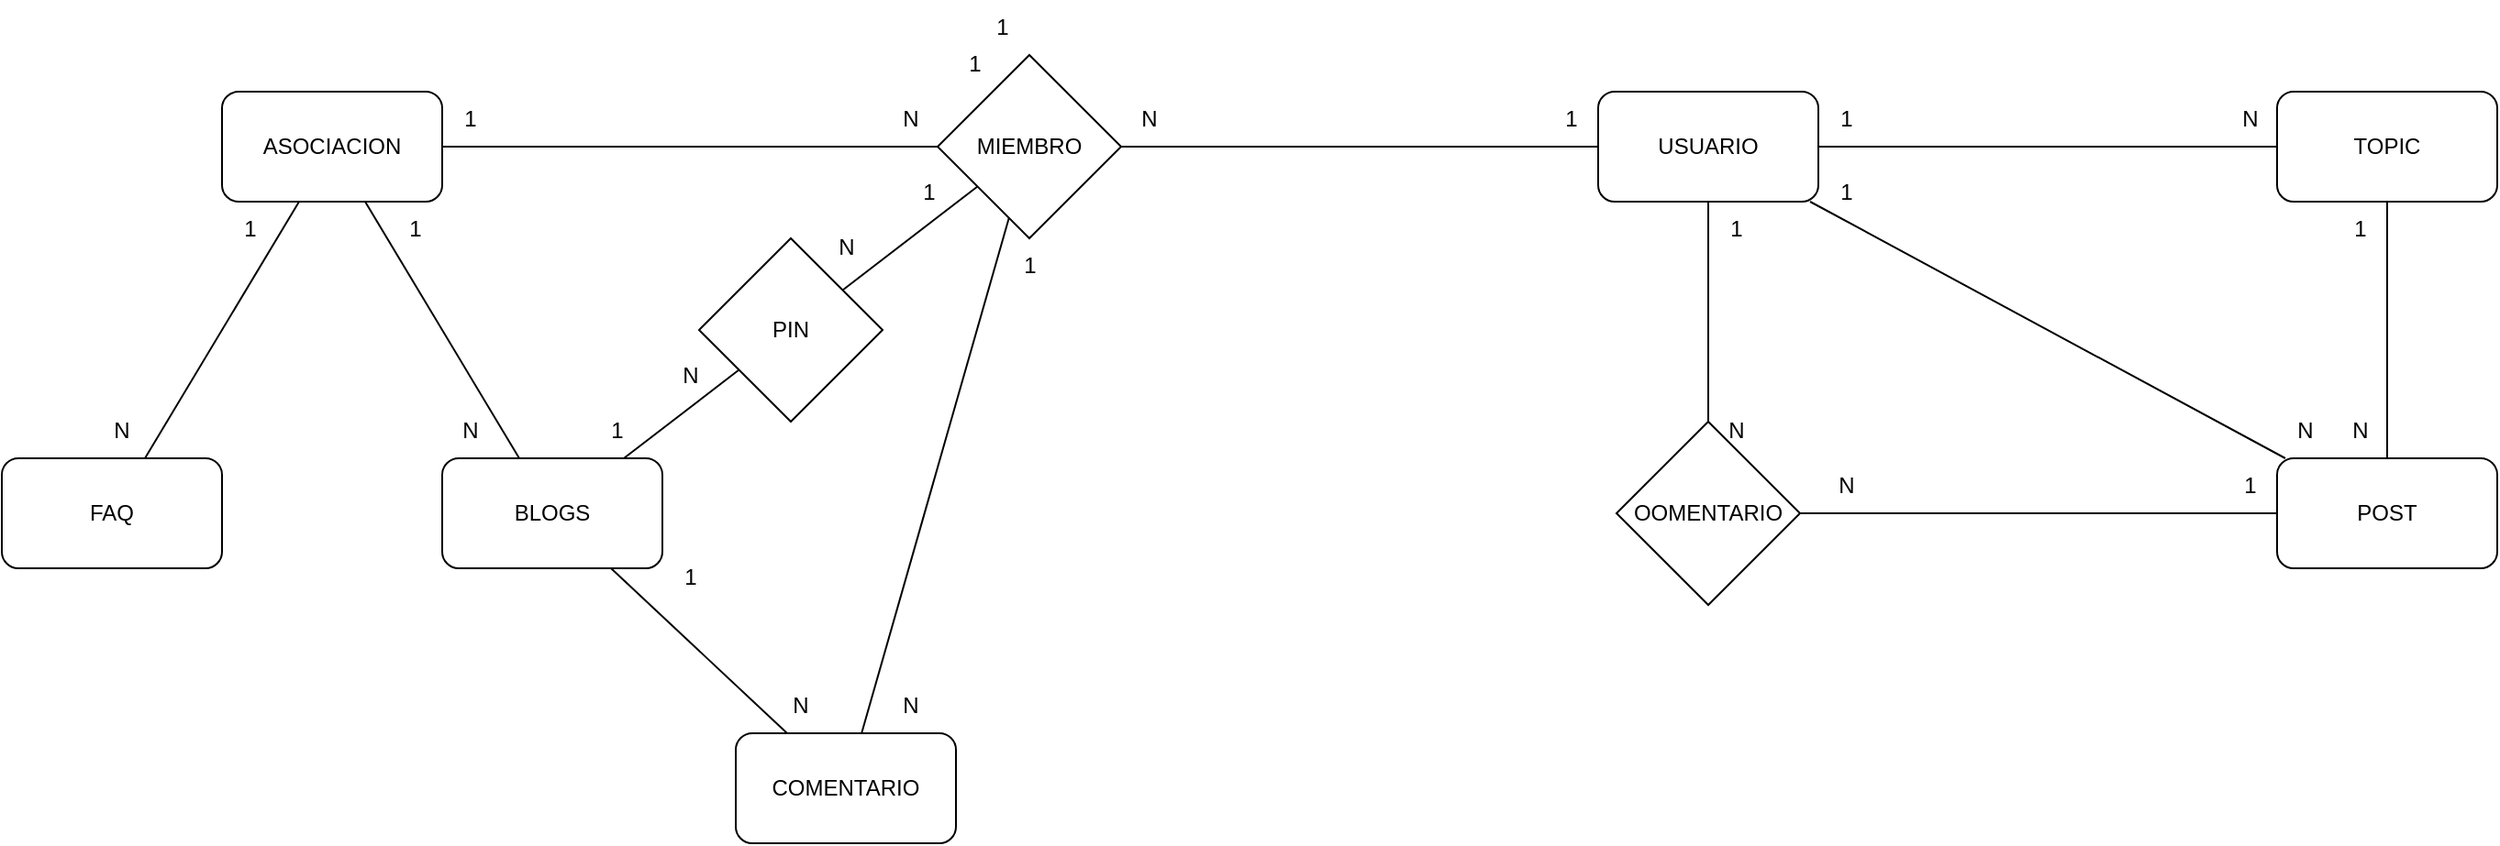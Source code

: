 <mxfile>
    <diagram id="R2lEEEUBdFMjLlhIrx00" name="Page-1">
        <mxGraphModel dx="964" dy="563" grid="1" gridSize="10" guides="1" tooltips="1" connect="1" arrows="1" fold="1" page="1" pageScale="1" pageWidth="3300" pageHeight="4681" math="0" shadow="0" extFonts="Permanent Marker^https://fonts.googleapis.com/css?family=Permanent+Marker">
            <root>
                <mxCell id="0"/>
                <mxCell id="1" parent="0"/>
                <mxCell id="6TVAVnuaZjavT5ibVuFq-6" style="rounded=0;orthogonalLoop=1;jettySize=auto;html=1;endArrow=none;endFill=0;" parent="1" source="6TVAVnuaZjavT5ibVuFq-1" target="6TVAVnuaZjavT5ibVuFq-71" edge="1">
                    <mxGeometry relative="1" as="geometry">
                        <mxPoint x="1470" y="2900" as="targetPoint"/>
                    </mxGeometry>
                </mxCell>
                <mxCell id="6TVAVnuaZjavT5ibVuFq-1" value="ASOCIACION" style="rounded=1;whiteSpace=wrap;html=1;" parent="1" vertex="1">
                    <mxGeometry x="1090" y="2870" width="120" height="60" as="geometry"/>
                </mxCell>
                <mxCell id="6TVAVnuaZjavT5ibVuFq-2" value="USUARIO" style="rounded=1;whiteSpace=wrap;html=1;" parent="1" vertex="1">
                    <mxGeometry x="1840" y="2870" width="120" height="60" as="geometry"/>
                </mxCell>
                <mxCell id="6TVAVnuaZjavT5ibVuFq-3" value="FAQ" style="rounded=1;whiteSpace=wrap;html=1;" parent="1" vertex="1">
                    <mxGeometry x="970" y="3070" width="120" height="60" as="geometry"/>
                </mxCell>
                <mxCell id="6TVAVnuaZjavT5ibVuFq-4" value="BLOGS" style="rounded=1;whiteSpace=wrap;html=1;" parent="1" vertex="1">
                    <mxGeometry x="1210" y="3070" width="120" height="60" as="geometry"/>
                </mxCell>
                <mxCell id="6TVAVnuaZjavT5ibVuFq-7" style="rounded=0;orthogonalLoop=1;jettySize=auto;html=1;endArrow=none;endFill=0;" parent="1" source="6TVAVnuaZjavT5ibVuFq-2" target="6TVAVnuaZjavT5ibVuFq-71" edge="1">
                    <mxGeometry relative="1" as="geometry">
                        <mxPoint x="1220" y="2910" as="sourcePoint"/>
                        <mxPoint x="1590" y="2900" as="targetPoint"/>
                    </mxGeometry>
                </mxCell>
                <mxCell id="6TVAVnuaZjavT5ibVuFq-9" value="1" style="text;html=1;align=center;verticalAlign=middle;resizable=0;points=[];autosize=1;strokeColor=none;fillColor=none;" parent="1" vertex="1">
                    <mxGeometry x="1210" y="2870" width="30" height="30" as="geometry"/>
                </mxCell>
                <mxCell id="6TVAVnuaZjavT5ibVuFq-10" value="N" style="text;html=1;align=center;verticalAlign=middle;resizable=0;points=[];autosize=1;strokeColor=none;fillColor=none;" parent="1" vertex="1">
                    <mxGeometry x="1450" y="2870" width="30" height="30" as="geometry"/>
                </mxCell>
                <mxCell id="6TVAVnuaZjavT5ibVuFq-11" value="N" style="text;html=1;align=center;verticalAlign=middle;resizable=0;points=[];autosize=1;strokeColor=none;fillColor=none;" parent="1" vertex="1">
                    <mxGeometry x="1580" y="2870" width="30" height="30" as="geometry"/>
                </mxCell>
                <mxCell id="6TVAVnuaZjavT5ibVuFq-12" value="1" style="text;html=1;align=center;verticalAlign=middle;resizable=0;points=[];autosize=1;strokeColor=none;fillColor=none;" parent="1" vertex="1">
                    <mxGeometry x="1810" y="2870" width="30" height="30" as="geometry"/>
                </mxCell>
                <mxCell id="6TVAVnuaZjavT5ibVuFq-14" style="rounded=0;orthogonalLoop=1;jettySize=auto;html=1;endArrow=none;endFill=0;" parent="1" source="6TVAVnuaZjavT5ibVuFq-1" target="6TVAVnuaZjavT5ibVuFq-3" edge="1">
                    <mxGeometry relative="1" as="geometry">
                        <mxPoint x="1050" y="2940" as="sourcePoint"/>
                        <mxPoint x="1176" y="3080" as="targetPoint"/>
                    </mxGeometry>
                </mxCell>
                <mxCell id="6TVAVnuaZjavT5ibVuFq-16" value="1" style="text;html=1;align=center;verticalAlign=middle;resizable=0;points=[];autosize=1;strokeColor=none;fillColor=none;" parent="1" vertex="1">
                    <mxGeometry x="1090" y="2930" width="30" height="30" as="geometry"/>
                </mxCell>
                <mxCell id="6TVAVnuaZjavT5ibVuFq-18" value="N" style="text;html=1;align=center;verticalAlign=middle;resizable=0;points=[];autosize=1;strokeColor=none;fillColor=none;" parent="1" vertex="1">
                    <mxGeometry x="1020" y="3040" width="30" height="30" as="geometry"/>
                </mxCell>
                <mxCell id="6TVAVnuaZjavT5ibVuFq-21" value="COMENTARIO" style="rounded=1;whiteSpace=wrap;html=1;" parent="1" vertex="1">
                    <mxGeometry x="1370" y="3220" width="120" height="60" as="geometry"/>
                </mxCell>
                <mxCell id="6TVAVnuaZjavT5ibVuFq-22" style="rounded=0;orthogonalLoop=1;jettySize=auto;html=1;endArrow=none;endFill=0;" parent="1" source="6TVAVnuaZjavT5ibVuFq-4" target="6TVAVnuaZjavT5ibVuFq-21" edge="1">
                    <mxGeometry relative="1" as="geometry">
                        <mxPoint x="1460" y="3090" as="sourcePoint"/>
                        <mxPoint x="1544" y="3230" as="targetPoint"/>
                    </mxGeometry>
                </mxCell>
                <mxCell id="6TVAVnuaZjavT5ibVuFq-23" value="1" style="text;html=1;align=center;verticalAlign=middle;resizable=0;points=[];autosize=1;strokeColor=none;fillColor=none;" parent="1" vertex="1">
                    <mxGeometry x="1330" y="3120" width="30" height="30" as="geometry"/>
                </mxCell>
                <mxCell id="6TVAVnuaZjavT5ibVuFq-24" value="N" style="text;html=1;align=center;verticalAlign=middle;resizable=0;points=[];autosize=1;strokeColor=none;fillColor=none;" parent="1" vertex="1">
                    <mxGeometry x="1390" y="3190" width="30" height="30" as="geometry"/>
                </mxCell>
                <mxCell id="6TVAVnuaZjavT5ibVuFq-29" style="rounded=0;orthogonalLoop=1;jettySize=auto;html=1;endArrow=none;endFill=0;" parent="1" source="6TVAVnuaZjavT5ibVuFq-71" target="6TVAVnuaZjavT5ibVuFq-21" edge="1">
                    <mxGeometry relative="1" as="geometry">
                        <mxPoint x="1521.429" y="2930" as="sourcePoint"/>
                        <mxPoint x="1580" y="3130" as="targetPoint"/>
                    </mxGeometry>
                </mxCell>
                <mxCell id="6TVAVnuaZjavT5ibVuFq-30" value="1" style="text;html=1;align=center;verticalAlign=middle;resizable=0;points=[];autosize=1;strokeColor=none;fillColor=none;" parent="1" vertex="1">
                    <mxGeometry x="1515" y="2950" width="30" height="30" as="geometry"/>
                </mxCell>
                <mxCell id="6TVAVnuaZjavT5ibVuFq-31" value="N" style="text;html=1;align=center;verticalAlign=middle;resizable=0;points=[];autosize=1;strokeColor=none;fillColor=none;" parent="1" vertex="1">
                    <mxGeometry x="1450" y="3190" width="30" height="30" as="geometry"/>
                </mxCell>
                <mxCell id="6TVAVnuaZjavT5ibVuFq-32" value="TOPIC" style="rounded=1;whiteSpace=wrap;html=1;" parent="1" vertex="1">
                    <mxGeometry x="2210" y="2870" width="120" height="60" as="geometry"/>
                </mxCell>
                <mxCell id="6TVAVnuaZjavT5ibVuFq-40" value="POST" style="rounded=1;whiteSpace=wrap;html=1;" parent="1" vertex="1">
                    <mxGeometry x="2210" y="3070" width="120" height="60" as="geometry"/>
                </mxCell>
                <mxCell id="6TVAVnuaZjavT5ibVuFq-43" style="rounded=0;orthogonalLoop=1;jettySize=auto;html=1;endArrow=none;endFill=0;" parent="1" source="6TVAVnuaZjavT5ibVuFq-32" target="6TVAVnuaZjavT5ibVuFq-40" edge="1">
                    <mxGeometry relative="1" as="geometry">
                        <mxPoint x="2220" y="2910" as="sourcePoint"/>
                        <mxPoint x="2030" y="2910" as="targetPoint"/>
                    </mxGeometry>
                </mxCell>
                <mxCell id="6TVAVnuaZjavT5ibVuFq-44" style="rounded=0;orthogonalLoop=1;jettySize=auto;html=1;endArrow=none;endFill=0;" parent="1" source="6TVAVnuaZjavT5ibVuFq-40" target="13" edge="1">
                    <mxGeometry relative="1" as="geometry">
                        <mxPoint x="2144" y="3010" as="sourcePoint"/>
                        <mxPoint x="1960" y="3100" as="targetPoint"/>
                    </mxGeometry>
                </mxCell>
                <mxCell id="6TVAVnuaZjavT5ibVuFq-45" style="rounded=0;orthogonalLoop=1;jettySize=auto;html=1;endArrow=none;endFill=0;" parent="1" source="6TVAVnuaZjavT5ibVuFq-32" target="6TVAVnuaZjavT5ibVuFq-2" edge="1">
                    <mxGeometry relative="1" as="geometry">
                        <mxPoint x="2240" y="2780" as="sourcePoint"/>
                        <mxPoint x="1990" y="2780" as="targetPoint"/>
                    </mxGeometry>
                </mxCell>
                <mxCell id="6TVAVnuaZjavT5ibVuFq-46" value="1" style="text;html=1;align=center;verticalAlign=middle;resizable=0;points=[];autosize=1;strokeColor=none;fillColor=none;" parent="1" vertex="1">
                    <mxGeometry x="1960" y="2870" width="30" height="30" as="geometry"/>
                </mxCell>
                <mxCell id="6TVAVnuaZjavT5ibVuFq-47" value="N" style="text;html=1;align=center;verticalAlign=middle;resizable=0;points=[];autosize=1;strokeColor=none;fillColor=none;" parent="1" vertex="1">
                    <mxGeometry x="2180" y="2870" width="30" height="30" as="geometry"/>
                </mxCell>
                <mxCell id="6TVAVnuaZjavT5ibVuFq-48" value="1" style="text;html=1;align=center;verticalAlign=middle;resizable=0;points=[];autosize=1;strokeColor=none;fillColor=none;" parent="1" vertex="1">
                    <mxGeometry x="2240" y="2930" width="30" height="30" as="geometry"/>
                </mxCell>
                <mxCell id="6TVAVnuaZjavT5ibVuFq-49" value="N" style="text;html=1;align=center;verticalAlign=middle;resizable=0;points=[];autosize=1;strokeColor=none;fillColor=none;" parent="1" vertex="1">
                    <mxGeometry x="2240" y="3040" width="30" height="30" as="geometry"/>
                </mxCell>
                <mxCell id="6TVAVnuaZjavT5ibVuFq-50" value="1" style="text;html=1;align=center;verticalAlign=middle;resizable=0;points=[];autosize=1;strokeColor=none;fillColor=none;" parent="1" vertex="1">
                    <mxGeometry x="2180" y="3070" width="30" height="30" as="geometry"/>
                </mxCell>
                <mxCell id="6TVAVnuaZjavT5ibVuFq-51" value="N" style="text;html=1;align=center;verticalAlign=middle;resizable=0;points=[];autosize=1;strokeColor=none;fillColor=none;" parent="1" vertex="1">
                    <mxGeometry x="1960" y="3070" width="30" height="30" as="geometry"/>
                </mxCell>
                <mxCell id="6TVAVnuaZjavT5ibVuFq-52" style="rounded=0;orthogonalLoop=1;jettySize=auto;html=1;endArrow=none;endFill=0;" parent="1" source="13" target="6TVAVnuaZjavT5ibVuFq-2" edge="1">
                    <mxGeometry relative="1" as="geometry">
                        <mxPoint x="1900" y="3070" as="sourcePoint"/>
                        <mxPoint x="1850" y="3000" as="targetPoint"/>
                    </mxGeometry>
                </mxCell>
                <mxCell id="6TVAVnuaZjavT5ibVuFq-53" value="1" style="text;html=1;align=center;verticalAlign=middle;resizable=0;points=[];autosize=1;strokeColor=none;fillColor=none;" parent="1" vertex="1">
                    <mxGeometry x="1900" y="2930" width="30" height="30" as="geometry"/>
                </mxCell>
                <mxCell id="6TVAVnuaZjavT5ibVuFq-54" value="N" style="text;html=1;align=center;verticalAlign=middle;resizable=0;points=[];autosize=1;strokeColor=none;fillColor=none;" parent="1" vertex="1">
                    <mxGeometry x="1900" y="3040" width="30" height="30" as="geometry"/>
                </mxCell>
                <mxCell id="6TVAVnuaZjavT5ibVuFq-55" style="rounded=0;orthogonalLoop=1;jettySize=auto;html=1;endArrow=none;endFill=0;" parent="1" source="6TVAVnuaZjavT5ibVuFq-40" target="6TVAVnuaZjavT5ibVuFq-2" edge="1">
                    <mxGeometry relative="1" as="geometry">
                        <mxPoint x="2210" y="2980" as="sourcePoint"/>
                        <mxPoint x="1960" y="2980" as="targetPoint"/>
                    </mxGeometry>
                </mxCell>
                <mxCell id="6TVAVnuaZjavT5ibVuFq-56" value="1" style="text;html=1;align=center;verticalAlign=middle;resizable=0;points=[];autosize=1;strokeColor=none;fillColor=none;" parent="1" vertex="1">
                    <mxGeometry x="1960" y="2910" width="30" height="30" as="geometry"/>
                </mxCell>
                <mxCell id="6TVAVnuaZjavT5ibVuFq-57" value="N" style="text;html=1;align=center;verticalAlign=middle;resizable=0;points=[];autosize=1;strokeColor=none;fillColor=none;" parent="1" vertex="1">
                    <mxGeometry x="2210" y="3040" width="30" height="30" as="geometry"/>
                </mxCell>
                <mxCell id="6TVAVnuaZjavT5ibVuFq-60" value="1" style="text;html=1;align=center;verticalAlign=middle;resizable=0;points=[];autosize=1;strokeColor=none;fillColor=none;" parent="1" vertex="1">
                    <mxGeometry x="1500" y="2820" width="30" height="30" as="geometry"/>
                </mxCell>
                <mxCell id="6TVAVnuaZjavT5ibVuFq-71" value="MIEMBRO" style="rhombus;whiteSpace=wrap;html=1;" parent="1" vertex="1">
                    <mxGeometry x="1480" y="2850" width="100" height="100" as="geometry"/>
                </mxCell>
                <mxCell id="6TVAVnuaZjavT5ibVuFq-78" value="1" style="text;html=1;align=center;verticalAlign=middle;resizable=0;points=[];autosize=1;strokeColor=none;fillColor=none;" parent="1" vertex="1">
                    <mxGeometry x="1485" y="2840" width="30" height="30" as="geometry"/>
                </mxCell>
                <mxCell id="3" value="1" style="text;html=1;align=center;verticalAlign=middle;resizable=0;points=[];autosize=1;strokeColor=none;fillColor=none;" parent="1" vertex="1">
                    <mxGeometry x="1460" y="2910" width="30" height="30" as="geometry"/>
                </mxCell>
                <mxCell id="4" value="N" style="text;html=1;align=center;verticalAlign=middle;resizable=0;points=[];autosize=1;strokeColor=none;fillColor=none;" parent="1" vertex="1">
                    <mxGeometry x="1210" y="3040" width="30" height="30" as="geometry"/>
                </mxCell>
                <mxCell id="5" style="rounded=0;orthogonalLoop=1;jettySize=auto;html=1;endArrow=none;endFill=0;" parent="1" source="6TVAVnuaZjavT5ibVuFq-1" target="6TVAVnuaZjavT5ibVuFq-4" edge="1">
                    <mxGeometry relative="1" as="geometry">
                        <mxPoint x="1319" y="2950" as="sourcePoint"/>
                        <mxPoint x="1415" y="3040" as="targetPoint"/>
                    </mxGeometry>
                </mxCell>
                <mxCell id="6" value="1" style="text;html=1;align=center;verticalAlign=middle;resizable=0;points=[];autosize=1;strokeColor=none;fillColor=none;" parent="1" vertex="1">
                    <mxGeometry x="1180" y="2930" width="30" height="30" as="geometry"/>
                </mxCell>
                <mxCell id="7" value="PIN" style="rhombus;whiteSpace=wrap;html=1;" parent="1" vertex="1">
                    <mxGeometry x="1350" y="2950" width="100" height="100" as="geometry"/>
                </mxCell>
                <mxCell id="8" style="rounded=0;orthogonalLoop=1;jettySize=auto;html=1;endArrow=none;endFill=0;" parent="1" source="7" target="6TVAVnuaZjavT5ibVuFq-4" edge="1">
                    <mxGeometry relative="1" as="geometry">
                        <mxPoint x="1260" y="2880" as="sourcePoint"/>
                        <mxPoint x="1344.0" y="3020" as="targetPoint"/>
                    </mxGeometry>
                </mxCell>
                <mxCell id="9" style="rounded=0;orthogonalLoop=1;jettySize=auto;html=1;endArrow=none;endFill=0;" parent="1" source="6TVAVnuaZjavT5ibVuFq-71" target="7" edge="1">
                    <mxGeometry relative="1" as="geometry">
                        <mxPoint x="1359.999" y="2920.869" as="sourcePoint"/>
                        <mxPoint x="1297.26" y="2969.13" as="targetPoint"/>
                    </mxGeometry>
                </mxCell>
                <mxCell id="10" value="N" style="text;html=1;align=center;verticalAlign=middle;resizable=0;points=[];autosize=1;strokeColor=none;fillColor=none;" parent="1" vertex="1">
                    <mxGeometry x="1330" y="3010" width="30" height="30" as="geometry"/>
                </mxCell>
                <mxCell id="11" value="N" style="text;html=1;align=center;verticalAlign=middle;resizable=0;points=[];autosize=1;strokeColor=none;fillColor=none;" parent="1" vertex="1">
                    <mxGeometry x="1415" y="2940" width="30" height="30" as="geometry"/>
                </mxCell>
                <mxCell id="12" value="1" style="text;html=1;align=center;verticalAlign=middle;resizable=0;points=[];autosize=1;strokeColor=none;fillColor=none;" parent="1" vertex="1">
                    <mxGeometry x="1290" y="3040" width="30" height="30" as="geometry"/>
                </mxCell>
                <mxCell id="13" value="OOMENTARIO" style="rhombus;whiteSpace=wrap;html=1;" parent="1" vertex="1">
                    <mxGeometry x="1850" y="3050" width="100" height="100" as="geometry"/>
                </mxCell>
            </root>
        </mxGraphModel>
    </diagram>
</mxfile>
